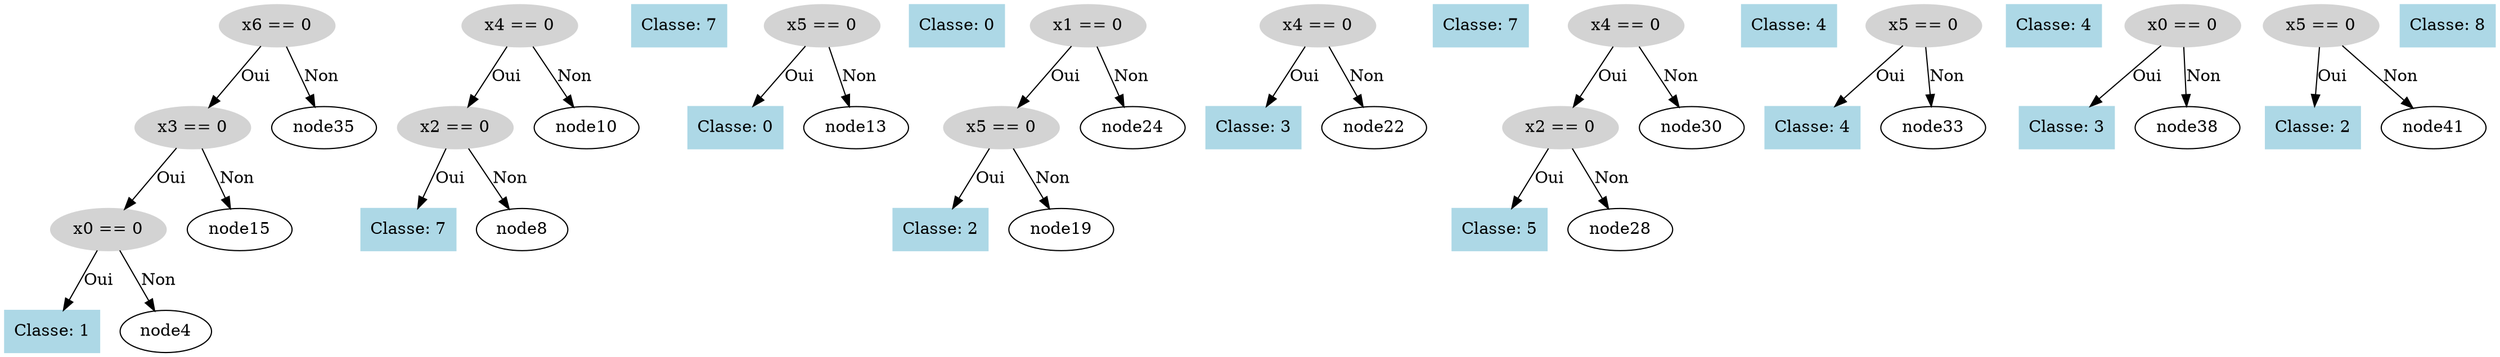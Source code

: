 digraph DecisionTree {
  node0 [label="x6 == 0", shape=ellipse, style=filled, color=lightgray];
  node0 -> node1 [label="Oui"];
  node1 [label="x3 == 0", shape=ellipse, style=filled, color=lightgray];
  node1 -> node2 [label="Oui"];
  node2 [label="x0 == 0", shape=ellipse, style=filled, color=lightgray];
  node2 -> node3 [label="Oui"];
  node3 [label="Classe: 1", shape=box, style=filled, color=lightblue];
  node2 -> node4 [label="Non"];
  node5 [label="x4 == 0", shape=ellipse, style=filled, color=lightgray];
  node5 -> node6 [label="Oui"];
  node6 [label="x2 == 0", shape=ellipse, style=filled, color=lightgray];
  node6 -> node7 [label="Oui"];
  node7 [label="Classe: 7", shape=box, style=filled, color=lightblue];
  node6 -> node8 [label="Non"];
  node9 [label="Classe: 7", shape=box, style=filled, color=lightblue];
  node5 -> node10 [label="Non"];
  node11 [label="x5 == 0", shape=ellipse, style=filled, color=lightgray];
  node11 -> node12 [label="Oui"];
  node12 [label="Classe: 0", shape=box, style=filled, color=lightblue];
  node11 -> node13 [label="Non"];
  node14 [label="Classe: 0", shape=box, style=filled, color=lightblue];
  node1 -> node15 [label="Non"];
  node16 [label="x1 == 0", shape=ellipse, style=filled, color=lightgray];
  node16 -> node17 [label="Oui"];
  node17 [label="x5 == 0", shape=ellipse, style=filled, color=lightgray];
  node17 -> node18 [label="Oui"];
  node18 [label="Classe: 2", shape=box, style=filled, color=lightblue];
  node17 -> node19 [label="Non"];
  node20 [label="x4 == 0", shape=ellipse, style=filled, color=lightgray];
  node20 -> node21 [label="Oui"];
  node21 [label="Classe: 3", shape=box, style=filled, color=lightblue];
  node20 -> node22 [label="Non"];
  node23 [label="Classe: 7", shape=box, style=filled, color=lightblue];
  node16 -> node24 [label="Non"];
  node25 [label="x4 == 0", shape=ellipse, style=filled, color=lightgray];
  node25 -> node26 [label="Oui"];
  node26 [label="x2 == 0", shape=ellipse, style=filled, color=lightgray];
  node26 -> node27 [label="Oui"];
  node27 [label="Classe: 5", shape=box, style=filled, color=lightblue];
  node26 -> node28 [label="Non"];
  node29 [label="Classe: 4", shape=box, style=filled, color=lightblue];
  node25 -> node30 [label="Non"];
  node31 [label="x5 == 0", shape=ellipse, style=filled, color=lightgray];
  node31 -> node32 [label="Oui"];
  node32 [label="Classe: 4", shape=box, style=filled, color=lightblue];
  node31 -> node33 [label="Non"];
  node34 [label="Classe: 4", shape=box, style=filled, color=lightblue];
  node0 -> node35 [label="Non"];
  node36 [label="x0 == 0", shape=ellipse, style=filled, color=lightgray];
  node36 -> node37 [label="Oui"];
  node37 [label="Classe: 3", shape=box, style=filled, color=lightblue];
  node36 -> node38 [label="Non"];
  node39 [label="x5 == 0", shape=ellipse, style=filled, color=lightgray];
  node39 -> node40 [label="Oui"];
  node40 [label="Classe: 2", shape=box, style=filled, color=lightblue];
  node39 -> node41 [label="Non"];
  node42 [label="Classe: 8", shape=box, style=filled, color=lightblue];
}
